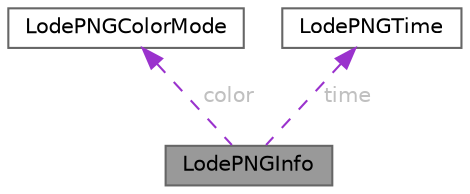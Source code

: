 digraph "LodePNGInfo"
{
 // LATEX_PDF_SIZE
  bgcolor="transparent";
  edge [fontname=Helvetica,fontsize=10,labelfontname=Helvetica,labelfontsize=10];
  node [fontname=Helvetica,fontsize=10,shape=box,height=0.2,width=0.4];
  Node1 [id="Node000001",label="LodePNGInfo",height=0.2,width=0.4,color="gray40", fillcolor="grey60", style="filled", fontcolor="black",tooltip=" "];
  Node2 -> Node1 [id="edge1_Node000001_Node000002",dir="back",color="darkorchid3",style="dashed",tooltip=" ",label=" color",fontcolor="grey" ];
  Node2 [id="Node000002",label="LodePNGColorMode",height=0.2,width=0.4,color="gray40", fillcolor="white", style="filled",URL="$struct_lode_p_n_g_color_mode.html",tooltip=" "];
  Node3 -> Node1 [id="edge2_Node000001_Node000003",dir="back",color="darkorchid3",style="dashed",tooltip=" ",label=" time",fontcolor="grey" ];
  Node3 [id="Node000003",label="LodePNGTime",height=0.2,width=0.4,color="gray40", fillcolor="white", style="filled",URL="$struct_lode_p_n_g_time.html",tooltip=" "];
}
